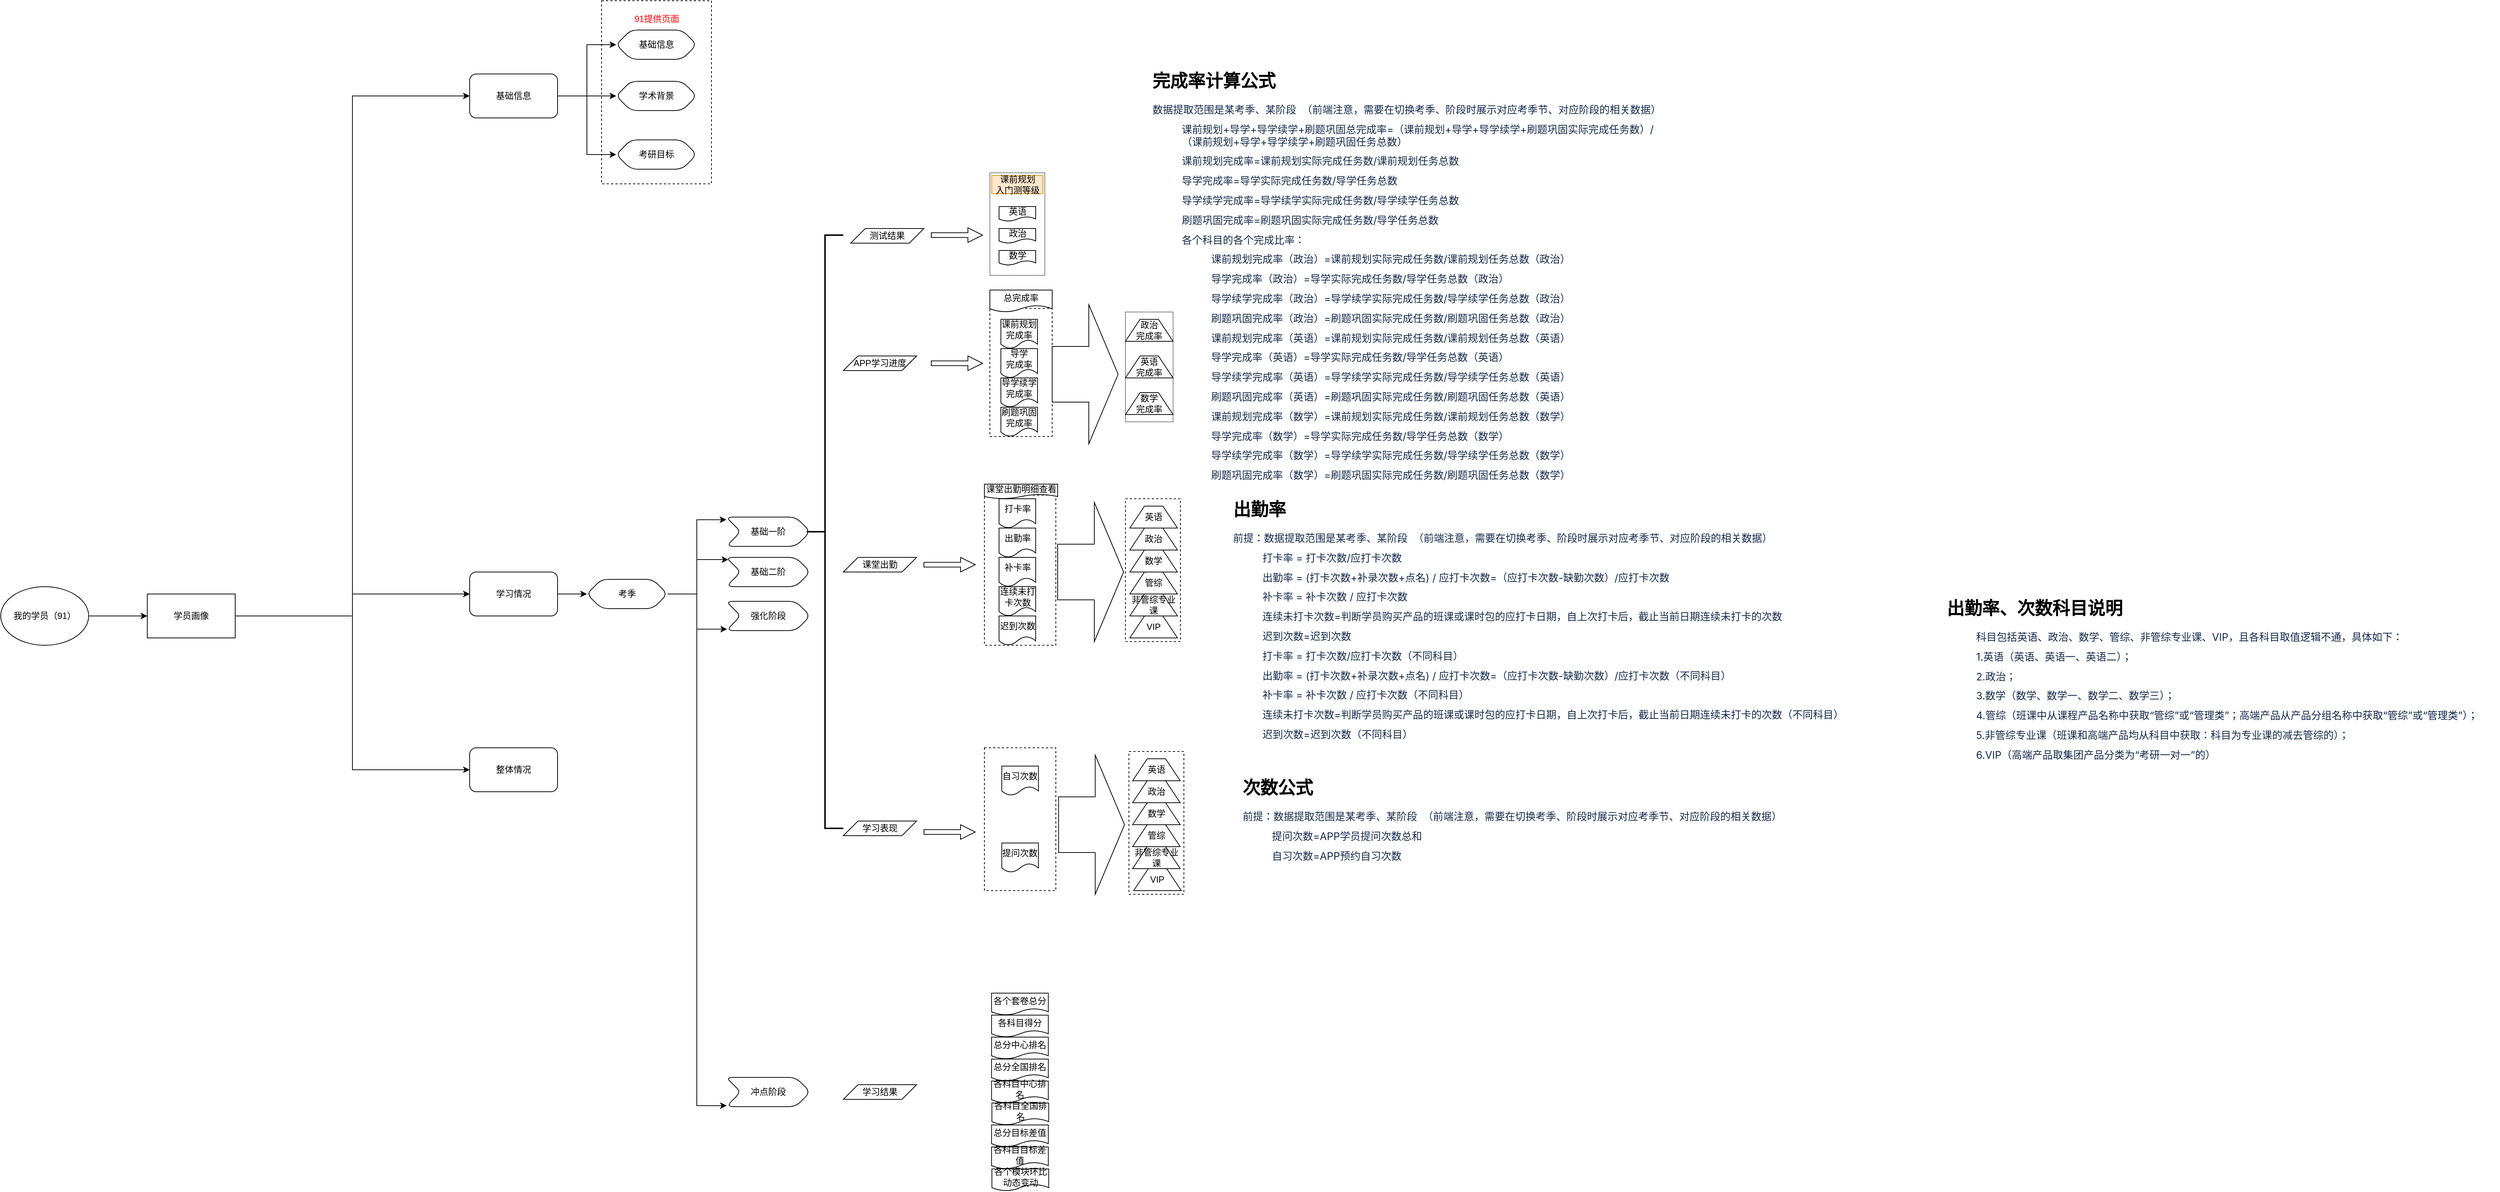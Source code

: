 <mxfile version="21.6.6" type="github">
  <diagram name="第 1 页" id="HjcUYGO30nJuk45t63Vl">
    <mxGraphModel dx="2089" dy="587" grid="1" gridSize="10" guides="1" tooltips="1" connect="1" arrows="1" fold="1" page="1" pageScale="1" pageWidth="827" pageHeight="1169" math="0" shadow="0">
      <root>
        <mxCell id="0" />
        <mxCell id="1" parent="0" />
        <mxCell id="xOnKtEDKV3KdFgjS1WJt-30" value="" style="rounded=0;whiteSpace=wrap;html=1;dashed=1;" vertex="1" parent="1">
          <mxGeometry x="1162.5" y="1060" width="97.5" height="195" as="geometry" />
        </mxCell>
        <mxCell id="xOnKtEDKV3KdFgjS1WJt-15" value="" style="rounded=0;whiteSpace=wrap;html=1;dashed=1;" vertex="1" parent="1">
          <mxGeometry x="1355" y="720" width="75" height="195" as="geometry" />
        </mxCell>
        <mxCell id="xOnKtEDKV3KdFgjS1WJt-13" value="" style="rounded=0;whiteSpace=wrap;html=1;dashed=1;" vertex="1" parent="1">
          <mxGeometry x="1162.5" y="715" width="97.5" height="205" as="geometry" />
        </mxCell>
        <mxCell id="hmlYSEphnml5yRxJCa9B-29" value="" style="rounded=0;whiteSpace=wrap;html=1;dashed=1;dashPattern=1 1;" parent="1" vertex="1">
          <mxGeometry x="1355" y="465" width="65" height="150" as="geometry" />
        </mxCell>
        <mxCell id="hmlYSEphnml5yRxJCa9B-22" value="" style="rounded=0;whiteSpace=wrap;html=1;dashed=1;" parent="1" vertex="1">
          <mxGeometry x="1170" y="460" width="85" height="175" as="geometry" />
        </mxCell>
        <mxCell id="hmlYSEphnml5yRxJCa9B-7" value="" style="rounded=0;whiteSpace=wrap;html=1;dashed=1;dashPattern=1 1;" parent="1" vertex="1">
          <mxGeometry x="1170" y="275" width="75" height="140" as="geometry" />
        </mxCell>
        <mxCell id="JorKWfMErrwngxVBuPZv-26" value="" style="rounded=0;whiteSpace=wrap;html=1;dashed=1;" parent="1" vertex="1">
          <mxGeometry x="640" y="40" width="150" height="250" as="geometry" />
        </mxCell>
        <mxCell id="JorKWfMErrwngxVBuPZv-3" value="" style="edgeStyle=orthogonalEdgeStyle;rounded=0;orthogonalLoop=1;jettySize=auto;html=1;" parent="1" source="JorKWfMErrwngxVBuPZv-1" target="JorKWfMErrwngxVBuPZv-2" edge="1">
          <mxGeometry relative="1" as="geometry" />
        </mxCell>
        <mxCell id="JorKWfMErrwngxVBuPZv-1" value="我的学员（91）" style="ellipse;whiteSpace=wrap;html=1;" parent="1" vertex="1">
          <mxGeometry x="-180" y="840" width="120" height="80" as="geometry" />
        </mxCell>
        <mxCell id="JorKWfMErrwngxVBuPZv-5" value="" style="edgeStyle=orthogonalEdgeStyle;rounded=0;orthogonalLoop=1;jettySize=auto;html=1;entryX=0;entryY=0.5;entryDx=0;entryDy=0;" parent="1" source="JorKWfMErrwngxVBuPZv-2" target="JorKWfMErrwngxVBuPZv-4" edge="1">
          <mxGeometry relative="1" as="geometry" />
        </mxCell>
        <mxCell id="JorKWfMErrwngxVBuPZv-11" style="edgeStyle=orthogonalEdgeStyle;rounded=0;orthogonalLoop=1;jettySize=auto;html=1;exitX=1;exitY=0.5;exitDx=0;exitDy=0;entryX=0;entryY=0.5;entryDx=0;entryDy=0;" parent="1" source="JorKWfMErrwngxVBuPZv-2" target="JorKWfMErrwngxVBuPZv-7" edge="1">
          <mxGeometry relative="1" as="geometry" />
        </mxCell>
        <mxCell id="JorKWfMErrwngxVBuPZv-13" style="edgeStyle=orthogonalEdgeStyle;rounded=0;orthogonalLoop=1;jettySize=auto;html=1;exitX=1;exitY=0.5;exitDx=0;exitDy=0;entryX=0;entryY=0.5;entryDx=0;entryDy=0;" parent="1" source="JorKWfMErrwngxVBuPZv-2" target="JorKWfMErrwngxVBuPZv-12" edge="1">
          <mxGeometry relative="1" as="geometry" />
        </mxCell>
        <mxCell id="JorKWfMErrwngxVBuPZv-2" value="学员画像" style="whiteSpace=wrap;html=1;" parent="1" vertex="1">
          <mxGeometry x="20" y="850" width="120" height="60" as="geometry" />
        </mxCell>
        <mxCell id="JorKWfMErrwngxVBuPZv-17" value="" style="edgeStyle=orthogonalEdgeStyle;rounded=0;orthogonalLoop=1;jettySize=auto;html=1;entryX=0;entryY=0.5;entryDx=0;entryDy=0;" parent="1" source="JorKWfMErrwngxVBuPZv-4" target="JorKWfMErrwngxVBuPZv-16" edge="1">
          <mxGeometry relative="1" as="geometry" />
        </mxCell>
        <mxCell id="JorKWfMErrwngxVBuPZv-22" style="edgeStyle=orthogonalEdgeStyle;rounded=0;orthogonalLoop=1;jettySize=auto;html=1;exitX=1;exitY=0.5;exitDx=0;exitDy=0;entryX=0;entryY=0.5;entryDx=0;entryDy=0;" parent="1" source="JorKWfMErrwngxVBuPZv-4" target="JorKWfMErrwngxVBuPZv-19" edge="1">
          <mxGeometry relative="1" as="geometry" />
        </mxCell>
        <mxCell id="JorKWfMErrwngxVBuPZv-23" style="edgeStyle=orthogonalEdgeStyle;rounded=0;orthogonalLoop=1;jettySize=auto;html=1;exitX=1;exitY=0.5;exitDx=0;exitDy=0;entryX=0;entryY=0.5;entryDx=0;entryDy=0;" parent="1" source="JorKWfMErrwngxVBuPZv-4" target="JorKWfMErrwngxVBuPZv-20" edge="1">
          <mxGeometry relative="1" as="geometry" />
        </mxCell>
        <mxCell id="JorKWfMErrwngxVBuPZv-4" value="基础信息" style="rounded=1;whiteSpace=wrap;html=1;" parent="1" vertex="1">
          <mxGeometry x="460" y="140" width="120" height="60" as="geometry" />
        </mxCell>
        <mxCell id="JorKWfMErrwngxVBuPZv-29" style="edgeStyle=orthogonalEdgeStyle;rounded=0;orthogonalLoop=1;jettySize=auto;html=1;exitX=1;exitY=0.5;exitDx=0;exitDy=0;" parent="1" source="JorKWfMErrwngxVBuPZv-7" target="JorKWfMErrwngxVBuPZv-28" edge="1">
          <mxGeometry relative="1" as="geometry" />
        </mxCell>
        <mxCell id="JorKWfMErrwngxVBuPZv-7" value="学习情况" style="rounded=1;whiteSpace=wrap;html=1;" parent="1" vertex="1">
          <mxGeometry x="460" y="820" width="120" height="60" as="geometry" />
        </mxCell>
        <mxCell id="JorKWfMErrwngxVBuPZv-12" value="整体情况" style="rounded=1;whiteSpace=wrap;html=1;" parent="1" vertex="1">
          <mxGeometry x="460" y="1060" width="120" height="60" as="geometry" />
        </mxCell>
        <mxCell id="JorKWfMErrwngxVBuPZv-16" value="基础信息" style="shape=hexagon;perimeter=hexagonPerimeter2;whiteSpace=wrap;html=1;fixedSize=1;rounded=1;" parent="1" vertex="1">
          <mxGeometry x="660" y="80" width="110" height="40" as="geometry" />
        </mxCell>
        <mxCell id="JorKWfMErrwngxVBuPZv-19" value="学术背景" style="shape=hexagon;perimeter=hexagonPerimeter2;whiteSpace=wrap;html=1;fixedSize=1;rounded=1;" parent="1" vertex="1">
          <mxGeometry x="660" y="150" width="110" height="40" as="geometry" />
        </mxCell>
        <mxCell id="JorKWfMErrwngxVBuPZv-20" value="考研目标" style="shape=hexagon;perimeter=hexagonPerimeter2;whiteSpace=wrap;html=1;fixedSize=1;rounded=1;" parent="1" vertex="1">
          <mxGeometry x="660" y="230" width="110" height="40" as="geometry" />
        </mxCell>
        <mxCell id="JorKWfMErrwngxVBuPZv-27" value="&lt;font color=&quot;#ff0000&quot;&gt;91提供页面&lt;/font&gt;" style="text;html=1;strokeColor=none;fillColor=none;align=center;verticalAlign=middle;whiteSpace=wrap;rounded=0;" parent="1" vertex="1">
          <mxGeometry x="652.5" y="50" width="125" height="30" as="geometry" />
        </mxCell>
        <mxCell id="xOnKtEDKV3KdFgjS1WJt-35" style="edgeStyle=orthogonalEdgeStyle;rounded=0;orthogonalLoop=1;jettySize=auto;html=1;exitX=1;exitY=0.5;exitDx=0;exitDy=0;entryX=0.002;entryY=0.089;entryDx=0;entryDy=0;entryPerimeter=0;" edge="1" parent="1" source="JorKWfMErrwngxVBuPZv-28" target="JorKWfMErrwngxVBuPZv-31">
          <mxGeometry relative="1" as="geometry" />
        </mxCell>
        <mxCell id="xOnKtEDKV3KdFgjS1WJt-36" style="edgeStyle=orthogonalEdgeStyle;rounded=0;orthogonalLoop=1;jettySize=auto;html=1;exitX=1;exitY=0.5;exitDx=0;exitDy=0;entryX=0.026;entryY=0.075;entryDx=0;entryDy=0;entryPerimeter=0;" edge="1" parent="1" source="JorKWfMErrwngxVBuPZv-28" target="JorKWfMErrwngxVBuPZv-33">
          <mxGeometry relative="1" as="geometry" />
        </mxCell>
        <mxCell id="xOnKtEDKV3KdFgjS1WJt-37" style="edgeStyle=orthogonalEdgeStyle;rounded=0;orthogonalLoop=1;jettySize=auto;html=1;exitX=1;exitY=0.5;exitDx=0;exitDy=0;entryX=0.011;entryY=0.95;entryDx=0;entryDy=0;entryPerimeter=0;" edge="1" parent="1" source="JorKWfMErrwngxVBuPZv-28" target="JorKWfMErrwngxVBuPZv-34">
          <mxGeometry relative="1" as="geometry" />
        </mxCell>
        <mxCell id="xOnKtEDKV3KdFgjS1WJt-38" style="edgeStyle=orthogonalEdgeStyle;rounded=0;orthogonalLoop=1;jettySize=auto;html=1;exitX=1;exitY=0.5;exitDx=0;exitDy=0;entryX=0.007;entryY=0.964;entryDx=0;entryDy=0;entryPerimeter=0;" edge="1" parent="1" source="JorKWfMErrwngxVBuPZv-28" target="JorKWfMErrwngxVBuPZv-35">
          <mxGeometry relative="1" as="geometry" />
        </mxCell>
        <mxCell id="JorKWfMErrwngxVBuPZv-28" value="考季" style="shape=hexagon;perimeter=hexagonPerimeter2;whiteSpace=wrap;html=1;fixedSize=1;rounded=1;" parent="1" vertex="1">
          <mxGeometry x="620" y="830" width="110" height="40" as="geometry" />
        </mxCell>
        <mxCell id="JorKWfMErrwngxVBuPZv-31" value="基础一阶" style="shape=step;perimeter=stepPerimeter;whiteSpace=wrap;html=1;fixedSize=1;rounded=1;" parent="1" vertex="1">
          <mxGeometry x="810" y="745" width="115" height="40" as="geometry" />
        </mxCell>
        <mxCell id="JorKWfMErrwngxVBuPZv-33" value="基础二阶" style="shape=step;perimeter=stepPerimeter;whiteSpace=wrap;html=1;fixedSize=1;rounded=1;" parent="1" vertex="1">
          <mxGeometry x="810" y="800" width="115" height="40" as="geometry" />
        </mxCell>
        <mxCell id="JorKWfMErrwngxVBuPZv-34" value="强化阶段" style="shape=step;perimeter=stepPerimeter;whiteSpace=wrap;html=1;fixedSize=1;rounded=1;" parent="1" vertex="1">
          <mxGeometry x="810" y="860" width="115" height="40" as="geometry" />
        </mxCell>
        <mxCell id="JorKWfMErrwngxVBuPZv-35" value="冲点阶段" style="shape=step;perimeter=stepPerimeter;whiteSpace=wrap;html=1;fixedSize=1;rounded=1;" parent="1" vertex="1">
          <mxGeometry x="810" y="1510" width="115" height="40" as="geometry" />
        </mxCell>
        <mxCell id="JorKWfMErrwngxVBuPZv-41" value="测试结果" style="shape=parallelogram;perimeter=parallelogramPerimeter;whiteSpace=wrap;html=1;fixedSize=1;" parent="1" vertex="1">
          <mxGeometry x="980" y="351" width="100" height="20" as="geometry" />
        </mxCell>
        <mxCell id="JorKWfMErrwngxVBuPZv-42" value="APP学习进度" style="shape=parallelogram;perimeter=parallelogramPerimeter;whiteSpace=wrap;html=1;fixedSize=1;" parent="1" vertex="1">
          <mxGeometry x="970" y="525" width="100" height="20" as="geometry" />
        </mxCell>
        <mxCell id="JorKWfMErrwngxVBuPZv-43" value="课堂出勤" style="shape=parallelogram;perimeter=parallelogramPerimeter;whiteSpace=wrap;html=1;fixedSize=1;" parent="1" vertex="1">
          <mxGeometry x="970" y="800" width="100" height="20" as="geometry" />
        </mxCell>
        <mxCell id="JorKWfMErrwngxVBuPZv-44" value="学习表现" style="shape=parallelogram;perimeter=parallelogramPerimeter;whiteSpace=wrap;html=1;fixedSize=1;" parent="1" vertex="1">
          <mxGeometry x="970" y="1160" width="100" height="20" as="geometry" />
        </mxCell>
        <mxCell id="JorKWfMErrwngxVBuPZv-45" value="课堂出勤明细查看" style="shape=document;whiteSpace=wrap;html=1;boundedLbl=1;" parent="1" vertex="1">
          <mxGeometry x="1162.5" y="700" width="100" height="20" as="geometry" />
        </mxCell>
        <mxCell id="hmlYSEphnml5yRxJCa9B-1" value="英语" style="shape=document;whiteSpace=wrap;html=1;boundedLbl=1;" parent="1" vertex="1">
          <mxGeometry x="1182.5" y="321" width="50" height="20" as="geometry" />
        </mxCell>
        <mxCell id="hmlYSEphnml5yRxJCa9B-3" value="政治" style="shape=document;whiteSpace=wrap;html=1;boundedLbl=1;" parent="1" vertex="1">
          <mxGeometry x="1182.5" y="351" width="50" height="20" as="geometry" />
        </mxCell>
        <mxCell id="hmlYSEphnml5yRxJCa9B-4" value="数学" style="shape=document;whiteSpace=wrap;html=1;boundedLbl=1;" parent="1" vertex="1">
          <mxGeometry x="1182.5" y="381" width="50" height="20" as="geometry" />
        </mxCell>
        <mxCell id="hmlYSEphnml5yRxJCa9B-8" value="课前规划&lt;br&gt;入门测等级" style="text;html=1;strokeColor=#d79b00;fillColor=#ffe6cc;align=center;verticalAlign=middle;whiteSpace=wrap;rounded=0;" parent="1" vertex="1">
          <mxGeometry x="1172.5" y="278.5" width="70" height="25" as="geometry" />
        </mxCell>
        <mxCell id="hmlYSEphnml5yRxJCa9B-9" value="总完成率" style="shape=document;whiteSpace=wrap;html=1;boundedLbl=1;" parent="1" vertex="1">
          <mxGeometry x="1170" y="435" width="85" height="30" as="geometry" />
        </mxCell>
        <mxCell id="hmlYSEphnml5yRxJCa9B-10" value="课前规划&lt;br&gt;完成率" style="shape=document;whiteSpace=wrap;html=1;boundedLbl=1;" parent="1" vertex="1">
          <mxGeometry x="1185" y="475" width="50" height="40" as="geometry" />
        </mxCell>
        <mxCell id="hmlYSEphnml5yRxJCa9B-11" value="导学&lt;br&gt;完成率" style="shape=document;whiteSpace=wrap;html=1;boundedLbl=1;" parent="1" vertex="1">
          <mxGeometry x="1185" y="515" width="50" height="40" as="geometry" />
        </mxCell>
        <mxCell id="hmlYSEphnml5yRxJCa9B-12" value="导学续学&lt;br&gt;完成率" style="shape=document;whiteSpace=wrap;html=1;boundedLbl=1;" parent="1" vertex="1">
          <mxGeometry x="1185" y="555" width="50" height="40" as="geometry" />
        </mxCell>
        <mxCell id="hmlYSEphnml5yRxJCa9B-13" value="刷题巩固&lt;br&gt;完成率" style="shape=document;whiteSpace=wrap;html=1;boundedLbl=1;" parent="1" vertex="1">
          <mxGeometry x="1185" y="595" width="50" height="40" as="geometry" />
        </mxCell>
        <mxCell id="hmlYSEphnml5yRxJCa9B-14" value="政治&lt;br&gt;完成率" style="shape=trapezoid;perimeter=trapezoidPerimeter;whiteSpace=wrap;html=1;fixedSize=1;" parent="1" vertex="1">
          <mxGeometry x="1355" y="475" width="65" height="30" as="geometry" />
        </mxCell>
        <mxCell id="hmlYSEphnml5yRxJCa9B-16" value="英语&lt;br&gt;完成率" style="shape=trapezoid;perimeter=trapezoidPerimeter;whiteSpace=wrap;html=1;fixedSize=1;" parent="1" vertex="1">
          <mxGeometry x="1355" y="525" width="65" height="30" as="geometry" />
        </mxCell>
        <mxCell id="hmlYSEphnml5yRxJCa9B-17" value="数学&lt;br&gt;完成率" style="shape=trapezoid;perimeter=trapezoidPerimeter;whiteSpace=wrap;html=1;fixedSize=1;" parent="1" vertex="1">
          <mxGeometry x="1355" y="575" width="65" height="30" as="geometry" />
        </mxCell>
        <mxCell id="hmlYSEphnml5yRxJCa9B-21" value="" style="html=1;shadow=0;dashed=0;align=center;verticalAlign=middle;shape=mxgraph.arrows2.arrow;dy=0.6;dx=40;notch=0;" parent="1" vertex="1">
          <mxGeometry x="1255" y="455" width="90" height="190" as="geometry" />
        </mxCell>
        <mxCell id="hmlYSEphnml5yRxJCa9B-25" value="" style="html=1;shadow=0;dashed=0;align=center;verticalAlign=middle;shape=mxgraph.arrows2.arrow;dy=0.67;dx=20;notch=0;" parent="1" vertex="1">
          <mxGeometry x="1090" y="350" width="70" height="20" as="geometry" />
        </mxCell>
        <mxCell id="hmlYSEphnml5yRxJCa9B-28" value="" style="html=1;shadow=0;dashed=0;align=center;verticalAlign=middle;shape=mxgraph.arrows2.arrow;dy=0.67;dx=20;notch=0;" parent="1" vertex="1">
          <mxGeometry x="1090" y="525" width="70" height="20" as="geometry" />
        </mxCell>
        <mxCell id="hmlYSEphnml5yRxJCa9B-30" value="&lt;h1&gt;完成率计算公式&lt;/h1&gt;&lt;p style=&quot;margin: 10px 0px 0px; padding: 0px; color: rgb(23, 43, 77); font-family: -apple-system, system-ui, &amp;quot;Segoe UI&amp;quot;, Roboto, Oxygen, Ubuntu, &amp;quot;Fira Sans&amp;quot;, &amp;quot;Droid Sans&amp;quot;, &amp;quot;Helvetica Neue&amp;quot;, sans-serif; font-size: 14px; background-color: rgb(255, 255, 255);&quot;&gt;数据提取范围是某考季、某阶段&amp;nbsp; （前端注意，需要在切换考季、阶段时展示对应考季节、对应阶段的相关数据）&lt;/p&gt;&lt;p style=&quot;margin: 10px 0px 0px 40px; padding: 0px; color: rgb(23, 43, 77); font-family: -apple-system, system-ui, &amp;quot;Segoe UI&amp;quot;, Roboto, Oxygen, Ubuntu, &amp;quot;Fira Sans&amp;quot;, &amp;quot;Droid Sans&amp;quot;, &amp;quot;Helvetica Neue&amp;quot;, sans-serif; font-size: 14px; background-color: rgb(255, 255, 255);&quot;&gt;课前规划+导学+导学续学+刷题巩固总完成率=（课前规划+导学+导学续学+刷题巩固实际完成任务数）/（课前规划+导学+导学续学+刷题巩固任务总数）&lt;/p&gt;&lt;p style=&quot;margin: 10px 0px 0px 40px; padding: 0px; color: rgb(23, 43, 77); font-family: -apple-system, system-ui, &amp;quot;Segoe UI&amp;quot;, Roboto, Oxygen, Ubuntu, &amp;quot;Fira Sans&amp;quot;, &amp;quot;Droid Sans&amp;quot;, &amp;quot;Helvetica Neue&amp;quot;, sans-serif; font-size: 14px; background-color: rgb(255, 255, 255);&quot;&gt;课前规划完成率=课前规划实际完成任务数/课前规划任务总数&lt;/p&gt;&lt;p style=&quot;margin: 10px 0px 0px 40px; padding: 0px; color: rgb(23, 43, 77); font-family: -apple-system, system-ui, &amp;quot;Segoe UI&amp;quot;, Roboto, Oxygen, Ubuntu, &amp;quot;Fira Sans&amp;quot;, &amp;quot;Droid Sans&amp;quot;, &amp;quot;Helvetica Neue&amp;quot;, sans-serif; font-size: 14px; background-color: rgb(255, 255, 255);&quot;&gt;导学完成率=导学实际完成任务数/导学任务总数&lt;/p&gt;&lt;p style=&quot;margin: 10px 0px 0px 40px; padding: 0px; color: rgb(23, 43, 77); font-family: -apple-system, system-ui, &amp;quot;Segoe UI&amp;quot;, Roboto, Oxygen, Ubuntu, &amp;quot;Fira Sans&amp;quot;, &amp;quot;Droid Sans&amp;quot;, &amp;quot;Helvetica Neue&amp;quot;, sans-serif; font-size: 14px; background-color: rgb(255, 255, 255);&quot;&gt;导学续学完成率=导学续学实际完成任务数/导学续学任务总数&lt;/p&gt;&lt;p style=&quot;margin: 10px 0px 0px 40px; padding: 0px; color: rgb(23, 43, 77); font-family: -apple-system, system-ui, &amp;quot;Segoe UI&amp;quot;, Roboto, Oxygen, Ubuntu, &amp;quot;Fira Sans&amp;quot;, &amp;quot;Droid Sans&amp;quot;, &amp;quot;Helvetica Neue&amp;quot;, sans-serif; font-size: 14px; background-color: rgb(255, 255, 255);&quot;&gt;刷题巩固完成率=刷题巩固实际完成任务数/导学任务总数&lt;/p&gt;&lt;p style=&quot;margin: 10px 0px 0px 40px; padding: 0px; color: rgb(23, 43, 77); font-family: -apple-system, system-ui, &amp;quot;Segoe UI&amp;quot;, Roboto, Oxygen, Ubuntu, &amp;quot;Fira Sans&amp;quot;, &amp;quot;Droid Sans&amp;quot;, &amp;quot;Helvetica Neue&amp;quot;, sans-serif; font-size: 14px; background-color: rgb(255, 255, 255);&quot;&gt;各个科目的各个完成比率：&lt;/p&gt;&lt;p style=&quot;margin: 10px 0px 0px 80px; padding: 0px; color: rgb(23, 43, 77); font-family: -apple-system, system-ui, &amp;quot;Segoe UI&amp;quot;, Roboto, Oxygen, Ubuntu, &amp;quot;Fira Sans&amp;quot;, &amp;quot;Droid Sans&amp;quot;, &amp;quot;Helvetica Neue&amp;quot;, sans-serif; font-size: 14px; background-color: rgb(255, 255, 255);&quot;&gt;课前规划完成率（政治）=课前规划实际完成任务数/课前规划任务总数（政治）&lt;/p&gt;&lt;p style=&quot;margin: 10px 0px 0px 80px; padding: 0px; color: rgb(23, 43, 77); font-family: -apple-system, system-ui, &amp;quot;Segoe UI&amp;quot;, Roboto, Oxygen, Ubuntu, &amp;quot;Fira Sans&amp;quot;, &amp;quot;Droid Sans&amp;quot;, &amp;quot;Helvetica Neue&amp;quot;, sans-serif; font-size: 14px; background-color: rgb(255, 255, 255);&quot;&gt;导学完成率（政治）=导学实际完成任务数/导学任务总数（政治）&lt;/p&gt;&lt;p style=&quot;margin: 10px 0px 0px 80px; padding: 0px; color: rgb(23, 43, 77); font-family: -apple-system, system-ui, &amp;quot;Segoe UI&amp;quot;, Roboto, Oxygen, Ubuntu, &amp;quot;Fira Sans&amp;quot;, &amp;quot;Droid Sans&amp;quot;, &amp;quot;Helvetica Neue&amp;quot;, sans-serif; font-size: 14px; background-color: rgb(255, 255, 255);&quot;&gt;导学续学完成率（政治）=导学续学实际完成任务数/导学续学任务总数（政治）&lt;/p&gt;&lt;p style=&quot;margin: 10px 0px 0px 80px; padding: 0px; color: rgb(23, 43, 77); font-family: -apple-system, system-ui, &amp;quot;Segoe UI&amp;quot;, Roboto, Oxygen, Ubuntu, &amp;quot;Fira Sans&amp;quot;, &amp;quot;Droid Sans&amp;quot;, &amp;quot;Helvetica Neue&amp;quot;, sans-serif; font-size: 14px; background-color: rgb(255, 255, 255);&quot;&gt;刷题巩固完成率（政治）=刷题巩固实际完成任务数/刷题巩固任务总数（政治）&lt;/p&gt;&lt;p style=&quot;margin: 10px 0px 0px 80px; padding: 0px; color: rgb(23, 43, 77); font-family: -apple-system, system-ui, &amp;quot;Segoe UI&amp;quot;, Roboto, Oxygen, Ubuntu, &amp;quot;Fira Sans&amp;quot;, &amp;quot;Droid Sans&amp;quot;, &amp;quot;Helvetica Neue&amp;quot;, sans-serif; font-size: 14px; background-color: rgb(255, 255, 255);&quot;&gt;课前规划完成率（英语）=课前规划实际完成任务数/课前规划任务总数（英语）&lt;/p&gt;&lt;p style=&quot;margin: 10px 0px 0px 80px; padding: 0px; color: rgb(23, 43, 77); font-family: -apple-system, system-ui, &amp;quot;Segoe UI&amp;quot;, Roboto, Oxygen, Ubuntu, &amp;quot;Fira Sans&amp;quot;, &amp;quot;Droid Sans&amp;quot;, &amp;quot;Helvetica Neue&amp;quot;, sans-serif; font-size: 14px; background-color: rgb(255, 255, 255);&quot;&gt;导学完成率（英语）=导学实际完成任务数/导学任务总数（英语）&lt;/p&gt;&lt;p style=&quot;margin: 10px 0px 0px 80px; padding: 0px; color: rgb(23, 43, 77); font-family: -apple-system, system-ui, &amp;quot;Segoe UI&amp;quot;, Roboto, Oxygen, Ubuntu, &amp;quot;Fira Sans&amp;quot;, &amp;quot;Droid Sans&amp;quot;, &amp;quot;Helvetica Neue&amp;quot;, sans-serif; font-size: 14px; background-color: rgb(255, 255, 255);&quot;&gt;导学续学完成率（英语）=导学续学实际完成任务数/导学续学任务总数（英语）&lt;/p&gt;&lt;p style=&quot;margin: 10px 0px 0px 80px; padding: 0px; color: rgb(23, 43, 77); font-family: -apple-system, system-ui, &amp;quot;Segoe UI&amp;quot;, Roboto, Oxygen, Ubuntu, &amp;quot;Fira Sans&amp;quot;, &amp;quot;Droid Sans&amp;quot;, &amp;quot;Helvetica Neue&amp;quot;, sans-serif; font-size: 14px; background-color: rgb(255, 255, 255);&quot;&gt;刷题巩固完成率（英语）=刷题巩固实际完成任务数/刷题巩固任务总数（英语）&lt;/p&gt;&lt;p style=&quot;margin: 10px 0px 0px 80px; padding: 0px; color: rgb(23, 43, 77); font-family: -apple-system, system-ui, &amp;quot;Segoe UI&amp;quot;, Roboto, Oxygen, Ubuntu, &amp;quot;Fira Sans&amp;quot;, &amp;quot;Droid Sans&amp;quot;, &amp;quot;Helvetica Neue&amp;quot;, sans-serif; font-size: 14px; background-color: rgb(255, 255, 255);&quot;&gt;课前规划完成率（数学）=课前规划实际完成任务数/课前规划任务总数（数学）&lt;/p&gt;&lt;p style=&quot;margin: 10px 0px 0px 80px; padding: 0px; color: rgb(23, 43, 77); font-family: -apple-system, system-ui, &amp;quot;Segoe UI&amp;quot;, Roboto, Oxygen, Ubuntu, &amp;quot;Fira Sans&amp;quot;, &amp;quot;Droid Sans&amp;quot;, &amp;quot;Helvetica Neue&amp;quot;, sans-serif; font-size: 14px; background-color: rgb(255, 255, 255);&quot;&gt;导学完成率（数学）=导学实际完成任务数/导学任务总数（数学）&lt;/p&gt;&lt;p style=&quot;margin: 10px 0px 0px 80px; padding: 0px; color: rgb(23, 43, 77); font-family: -apple-system, system-ui, &amp;quot;Segoe UI&amp;quot;, Roboto, Oxygen, Ubuntu, &amp;quot;Fira Sans&amp;quot;, &amp;quot;Droid Sans&amp;quot;, &amp;quot;Helvetica Neue&amp;quot;, sans-serif; font-size: 14px; background-color: rgb(255, 255, 255);&quot;&gt;导学续学完成率（数学）=导学续学实际完成任务数/导学续学任务总数（数学）&lt;/p&gt;&lt;p style=&quot;margin: 10px 0px 0px 80px; padding: 0px; color: rgb(23, 43, 77); font-family: -apple-system, system-ui, &amp;quot;Segoe UI&amp;quot;, Roboto, Oxygen, Ubuntu, &amp;quot;Fira Sans&amp;quot;, &amp;quot;Droid Sans&amp;quot;, &amp;quot;Helvetica Neue&amp;quot;, sans-serif; font-size: 14px; background-color: rgb(255, 255, 255);&quot;&gt;刷题巩固完成率（数学）=刷题巩固实际完成任务数/刷题巩固任务总数（数学）&lt;/p&gt;" style="text;html=1;strokeColor=none;fillColor=none;spacing=5;spacingTop=-20;whiteSpace=wrap;overflow=hidden;rounded=0;" parent="1" vertex="1">
          <mxGeometry x="1387" y="130" width="710" height="570" as="geometry" />
        </mxCell>
        <mxCell id="xOnKtEDKV3KdFgjS1WJt-1" value="打卡率" style="shape=document;whiteSpace=wrap;html=1;boundedLbl=1;" vertex="1" parent="1">
          <mxGeometry x="1182.5" y="720" width="50" height="40" as="geometry" />
        </mxCell>
        <mxCell id="xOnKtEDKV3KdFgjS1WJt-2" value="出勤率" style="shape=document;whiteSpace=wrap;html=1;boundedLbl=1;" vertex="1" parent="1">
          <mxGeometry x="1182.5" y="760" width="50" height="40" as="geometry" />
        </mxCell>
        <mxCell id="xOnKtEDKV3KdFgjS1WJt-3" value="补卡率" style="shape=document;whiteSpace=wrap;html=1;boundedLbl=1;" vertex="1" parent="1">
          <mxGeometry x="1182.5" y="800" width="50" height="40" as="geometry" />
        </mxCell>
        <mxCell id="xOnKtEDKV3KdFgjS1WJt-4" value="连续未打卡次数" style="shape=document;whiteSpace=wrap;html=1;boundedLbl=1;" vertex="1" parent="1">
          <mxGeometry x="1182.5" y="840" width="50" height="40" as="geometry" />
        </mxCell>
        <mxCell id="xOnKtEDKV3KdFgjS1WJt-5" value="迟到次数" style="shape=document;whiteSpace=wrap;html=1;boundedLbl=1;" vertex="1" parent="1">
          <mxGeometry x="1182.5" y="880" width="50" height="40" as="geometry" />
        </mxCell>
        <mxCell id="xOnKtEDKV3KdFgjS1WJt-7" value="英语" style="shape=trapezoid;perimeter=trapezoidPerimeter;whiteSpace=wrap;html=1;fixedSize=1;" vertex="1" parent="1">
          <mxGeometry x="1361" y="730" width="65" height="30" as="geometry" />
        </mxCell>
        <mxCell id="xOnKtEDKV3KdFgjS1WJt-8" value="政治" style="shape=trapezoid;perimeter=trapezoidPerimeter;whiteSpace=wrap;html=1;fixedSize=1;" vertex="1" parent="1">
          <mxGeometry x="1361" y="760" width="65" height="30" as="geometry" />
        </mxCell>
        <mxCell id="xOnKtEDKV3KdFgjS1WJt-9" value="数学" style="shape=trapezoid;perimeter=trapezoidPerimeter;whiteSpace=wrap;html=1;fixedSize=1;" vertex="1" parent="1">
          <mxGeometry x="1361" y="790" width="65" height="30" as="geometry" />
        </mxCell>
        <mxCell id="xOnKtEDKV3KdFgjS1WJt-10" value="管综" style="shape=trapezoid;perimeter=trapezoidPerimeter;whiteSpace=wrap;html=1;fixedSize=1;" vertex="1" parent="1">
          <mxGeometry x="1361" y="820" width="65" height="30" as="geometry" />
        </mxCell>
        <mxCell id="xOnKtEDKV3KdFgjS1WJt-11" value="非管综专业课" style="shape=trapezoid;perimeter=trapezoidPerimeter;whiteSpace=wrap;html=1;fixedSize=1;" vertex="1" parent="1">
          <mxGeometry x="1361" y="850" width="65" height="30" as="geometry" />
        </mxCell>
        <mxCell id="xOnKtEDKV3KdFgjS1WJt-12" value="VIP" style="shape=trapezoid;perimeter=trapezoidPerimeter;whiteSpace=wrap;html=1;fixedSize=1;" vertex="1" parent="1">
          <mxGeometry x="1361" y="880" width="65" height="30" as="geometry" />
        </mxCell>
        <mxCell id="xOnKtEDKV3KdFgjS1WJt-14" value="" style="html=1;shadow=0;dashed=0;align=center;verticalAlign=middle;shape=mxgraph.arrows2.arrow;dy=0.6;dx=40;notch=0;" vertex="1" parent="1">
          <mxGeometry x="1262.5" y="725" width="90" height="190" as="geometry" />
        </mxCell>
        <mxCell id="xOnKtEDKV3KdFgjS1WJt-16" value="&lt;h1&gt;出勤率&lt;/h1&gt;&lt;p style=&quot;margin: 10px 0px 0px; padding: 0px; color: rgb(23, 43, 77); font-family: -apple-system, system-ui, &amp;quot;Segoe UI&amp;quot;, Roboto, Oxygen, Ubuntu, &amp;quot;Fira Sans&amp;quot;, &amp;quot;Droid Sans&amp;quot;, &amp;quot;Helvetica Neue&amp;quot;, sans-serif; font-size: 14px; background-color: rgb(255, 255, 255);&quot;&gt;前提：数据提取范围是某考季、某阶段&amp;nbsp; （前端注意，需要在切换考季、阶段时展示对应考季节、对应阶段的相关数据）&lt;/p&gt;&lt;p style=&quot;margin: 10px 0px 0px 40px; padding: 0px; color: rgb(23, 43, 77); font-family: -apple-system, system-ui, &amp;quot;Segoe UI&amp;quot;, Roboto, Oxygen, Ubuntu, &amp;quot;Fira Sans&amp;quot;, &amp;quot;Droid Sans&amp;quot;, &amp;quot;Helvetica Neue&amp;quot;, sans-serif; font-size: 14px; background-color: rgb(255, 255, 255);&quot;&gt;打卡率 = 打卡次数/应打卡次数&lt;/p&gt;&lt;p style=&quot;margin: 10px 0px 0px 40px; padding: 0px; color: rgb(23, 43, 77); font-family: -apple-system, system-ui, &amp;quot;Segoe UI&amp;quot;, Roboto, Oxygen, Ubuntu, &amp;quot;Fira Sans&amp;quot;, &amp;quot;Droid Sans&amp;quot;, &amp;quot;Helvetica Neue&amp;quot;, sans-serif; font-size: 14px; background-color: rgb(255, 255, 255);&quot;&gt;出勤率 = (打卡次数+补录次数+点名) / 应打卡次数=（应打卡次数-缺勤次数）/应打卡次数&lt;/p&gt;&lt;p style=&quot;margin: 10px 0px 0px 40px; padding: 0px; color: rgb(23, 43, 77); font-family: -apple-system, system-ui, &amp;quot;Segoe UI&amp;quot;, Roboto, Oxygen, Ubuntu, &amp;quot;Fira Sans&amp;quot;, &amp;quot;Droid Sans&amp;quot;, &amp;quot;Helvetica Neue&amp;quot;, sans-serif; font-size: 14px; background-color: rgb(255, 255, 255);&quot;&gt;补卡率 = 补卡次数 / 应打卡次数&lt;/p&gt;&lt;p style=&quot;margin: 10px 0px 0px 40px; padding: 0px; color: rgb(23, 43, 77); font-family: -apple-system, system-ui, &amp;quot;Segoe UI&amp;quot;, Roboto, Oxygen, Ubuntu, &amp;quot;Fira Sans&amp;quot;, &amp;quot;Droid Sans&amp;quot;, &amp;quot;Helvetica Neue&amp;quot;, sans-serif; font-size: 14px; background-color: rgb(255, 255, 255);&quot;&gt;连续未打卡次数=判断学员购买产品的班课或课时包的应打卡日期，自上次打卡后，截止当前日期连续未打卡的次数&lt;/p&gt;&lt;p style=&quot;margin: 10px 0px 0px 40px; padding: 0px; color: rgb(23, 43, 77); font-family: -apple-system, system-ui, &amp;quot;Segoe UI&amp;quot;, Roboto, Oxygen, Ubuntu, &amp;quot;Fira Sans&amp;quot;, &amp;quot;Droid Sans&amp;quot;, &amp;quot;Helvetica Neue&amp;quot;, sans-serif; font-size: 14px; background-color: rgb(255, 255, 255);&quot;&gt;迟到次数=迟到次数&lt;/p&gt;&lt;p style=&quot;margin: 10px 0px 0px 40px; padding: 0px; color: rgb(23, 43, 77); font-family: -apple-system, system-ui, &amp;quot;Segoe UI&amp;quot;, Roboto, Oxygen, Ubuntu, &amp;quot;Fira Sans&amp;quot;, &amp;quot;Droid Sans&amp;quot;, &amp;quot;Helvetica Neue&amp;quot;, sans-serif; font-size: 14px; background-color: rgb(255, 255, 255);&quot;&gt;打卡率 = 打卡次数/应打卡次数（不同科目）&lt;/p&gt;&lt;p style=&quot;margin: 10px 0px 0px 40px; padding: 0px; color: rgb(23, 43, 77); font-family: -apple-system, system-ui, &amp;quot;Segoe UI&amp;quot;, Roboto, Oxygen, Ubuntu, &amp;quot;Fira Sans&amp;quot;, &amp;quot;Droid Sans&amp;quot;, &amp;quot;Helvetica Neue&amp;quot;, sans-serif; font-size: 14px; background-color: rgb(255, 255, 255);&quot;&gt;出勤率 = (打卡次数+补录次数+点名) / 应打卡次数=（应打卡次数-缺勤次数）/应打卡次数（不同科目）&lt;/p&gt;&lt;p style=&quot;margin: 10px 0px 0px 40px; padding: 0px; color: rgb(23, 43, 77); font-family: -apple-system, system-ui, &amp;quot;Segoe UI&amp;quot;, Roboto, Oxygen, Ubuntu, &amp;quot;Fira Sans&amp;quot;, &amp;quot;Droid Sans&amp;quot;, &amp;quot;Helvetica Neue&amp;quot;, sans-serif; font-size: 14px; background-color: rgb(255, 255, 255);&quot;&gt;补卡率 = 补卡次数 / 应打卡次数（不同科目）&lt;/p&gt;&lt;p style=&quot;margin: 10px 0px 0px 40px; padding: 0px; color: rgb(23, 43, 77); font-family: -apple-system, system-ui, &amp;quot;Segoe UI&amp;quot;, Roboto, Oxygen, Ubuntu, &amp;quot;Fira Sans&amp;quot;, &amp;quot;Droid Sans&amp;quot;, &amp;quot;Helvetica Neue&amp;quot;, sans-serif; font-size: 14px; background-color: rgb(255, 255, 255);&quot;&gt;连续未打卡次数=判断学员购买产品的班课或课时包的应打卡日期，自上次打卡后，截止当前日期连续未打卡的次数（不同科目）&lt;/p&gt;&lt;p style=&quot;margin: 10px 0px 0px 40px; padding: 0px; color: rgb(23, 43, 77); font-family: -apple-system, system-ui, &amp;quot;Segoe UI&amp;quot;, Roboto, Oxygen, Ubuntu, &amp;quot;Fira Sans&amp;quot;, &amp;quot;Droid Sans&amp;quot;, &amp;quot;Helvetica Neue&amp;quot;, sans-serif; font-size: 14px; background-color: rgb(255, 255, 255);&quot;&gt;迟到次数=迟到次数（不同科目）&lt;/p&gt;" style="text;html=1;strokeColor=none;fillColor=none;spacing=5;spacingTop=-20;whiteSpace=wrap;overflow=hidden;rounded=0;" vertex="1" parent="1">
          <mxGeometry x="1497" y="715" width="900" height="340" as="geometry" />
        </mxCell>
        <mxCell id="xOnKtEDKV3KdFgjS1WJt-18" value="&lt;h1&gt;出勤率、次数科目说明&lt;/h1&gt;&lt;p style=&quot;margin: 10px 0px 0px 40px; padding: 0px; color: rgb(23, 43, 77); font-family: -apple-system, system-ui, &amp;quot;Segoe UI&amp;quot;, Roboto, Oxygen, Ubuntu, &amp;quot;Fira Sans&amp;quot;, &amp;quot;Droid Sans&amp;quot;, &amp;quot;Helvetica Neue&amp;quot;, sans-serif; font-size: 14px; background-color: rgb(255, 255, 255);&quot;&gt;科目包括英语、政治、数学、管综、非管综专业课、VIP，且各科目取值逻辑不通，具体如下：&lt;/p&gt;&lt;p style=&quot;margin: 10px 0px 0px 40px; padding: 0px; color: rgb(23, 43, 77); font-family: -apple-system, system-ui, &amp;quot;Segoe UI&amp;quot;, Roboto, Oxygen, Ubuntu, &amp;quot;Fira Sans&amp;quot;, &amp;quot;Droid Sans&amp;quot;, &amp;quot;Helvetica Neue&amp;quot;, sans-serif; font-size: 14px; background-color: rgb(255, 255, 255);&quot;&gt;1.英语（英语、英语一、英语二）；&lt;/p&gt;&lt;p style=&quot;margin: 10px 0px 0px 40px; padding: 0px; color: rgb(23, 43, 77); font-family: -apple-system, system-ui, &amp;quot;Segoe UI&amp;quot;, Roboto, Oxygen, Ubuntu, &amp;quot;Fira Sans&amp;quot;, &amp;quot;Droid Sans&amp;quot;, &amp;quot;Helvetica Neue&amp;quot;, sans-serif; font-size: 14px; background-color: rgb(255, 255, 255);&quot;&gt;2.政治；&lt;/p&gt;&lt;p style=&quot;margin: 10px 0px 0px 40px; padding: 0px; color: rgb(23, 43, 77); font-family: -apple-system, system-ui, &amp;quot;Segoe UI&amp;quot;, Roboto, Oxygen, Ubuntu, &amp;quot;Fira Sans&amp;quot;, &amp;quot;Droid Sans&amp;quot;, &amp;quot;Helvetica Neue&amp;quot;, sans-serif; font-size: 14px; background-color: rgb(255, 255, 255);&quot;&gt;3.数学（数学、数学一、数学二、数学三）；&lt;/p&gt;&lt;p style=&quot;margin: 10px 0px 0px 40px; padding: 0px; color: rgb(23, 43, 77); font-family: -apple-system, system-ui, &amp;quot;Segoe UI&amp;quot;, Roboto, Oxygen, Ubuntu, &amp;quot;Fira Sans&amp;quot;, &amp;quot;Droid Sans&amp;quot;, &amp;quot;Helvetica Neue&amp;quot;, sans-serif; font-size: 14px; background-color: rgb(255, 255, 255);&quot;&gt;4.管综（班课中从课程产品名称中获取“管综”或“管理类”；高端产品从产品分组名称中获取“管综”或“管理类”）；&lt;/p&gt;&lt;p style=&quot;margin: 10px 0px 0px 40px; padding: 0px; color: rgb(23, 43, 77); font-family: -apple-system, system-ui, &amp;quot;Segoe UI&amp;quot;, Roboto, Oxygen, Ubuntu, &amp;quot;Fira Sans&amp;quot;, &amp;quot;Droid Sans&amp;quot;, &amp;quot;Helvetica Neue&amp;quot;, sans-serif; font-size: 14px; background-color: rgb(255, 255, 255);&quot;&gt;5.非管综专业课（班课和高端产品均从科目中获取：科目为专业课的减去管综的）；&lt;/p&gt;&lt;p style=&quot;margin: 10px 0px 0px 40px; padding: 0px; color: rgb(23, 43, 77); font-family: -apple-system, system-ui, &amp;quot;Segoe UI&amp;quot;, Roboto, Oxygen, Ubuntu, &amp;quot;Fira Sans&amp;quot;, &amp;quot;Droid Sans&amp;quot;, &amp;quot;Helvetica Neue&amp;quot;, sans-serif; font-size: 14px; background-color: rgb(255, 255, 255);&quot;&gt;6.VIP（高端产品取集团产品分类为“考研一对一”的）&lt;/p&gt;" style="text;html=1;strokeColor=none;fillColor=none;spacing=5;spacingTop=-20;whiteSpace=wrap;overflow=hidden;rounded=0;" vertex="1" parent="1">
          <mxGeometry x="2471" y="850" width="759" height="250" as="geometry" />
        </mxCell>
        <mxCell id="xOnKtEDKV3KdFgjS1WJt-19" value="提问次数" style="shape=document;whiteSpace=wrap;html=1;boundedLbl=1;" vertex="1" parent="1">
          <mxGeometry x="1186.25" y="1190" width="50" height="40" as="geometry" />
        </mxCell>
        <mxCell id="xOnKtEDKV3KdFgjS1WJt-20" value="自习次数" style="shape=document;whiteSpace=wrap;html=1;boundedLbl=1;" vertex="1" parent="1">
          <mxGeometry x="1186.25" y="1085" width="50" height="40" as="geometry" />
        </mxCell>
        <mxCell id="xOnKtEDKV3KdFgjS1WJt-21" value="&lt;h1&gt;次数公式&lt;/h1&gt;&lt;div&gt;&lt;p style=&quot;margin: 10px 0px 0px; padding: 0px; color: rgb(23, 43, 77); font-family: -apple-system, system-ui, &amp;quot;Segoe UI&amp;quot;, Roboto, Oxygen, Ubuntu, &amp;quot;Fira Sans&amp;quot;, &amp;quot;Droid Sans&amp;quot;, &amp;quot;Helvetica Neue&amp;quot;, sans-serif; font-size: 14px; background-color: rgb(255, 255, 255);&quot;&gt;前提：数据提取范围是某考季、某阶段&amp;nbsp; （前端注意，需要在切换考季、阶段时展示对应考季节、对应阶段的相关数据）&lt;/p&gt;&lt;p style=&quot;margin: 10px 0px 0px 40px; padding: 0px; color: rgb(23, 43, 77); font-family: -apple-system, system-ui, &amp;quot;Segoe UI&amp;quot;, Roboto, Oxygen, Ubuntu, &amp;quot;Fira Sans&amp;quot;, &amp;quot;Droid Sans&amp;quot;, &amp;quot;Helvetica Neue&amp;quot;, sans-serif; font-size: 14px; background-color: rgb(255, 255, 255);&quot;&gt;提问次数=APP学员提问次数总和&lt;/p&gt;&lt;p style=&quot;margin: 10px 0px 0px 40px; padding: 0px; color: rgb(23, 43, 77); font-family: -apple-system, system-ui, &amp;quot;Segoe UI&amp;quot;, Roboto, Oxygen, Ubuntu, &amp;quot;Fira Sans&amp;quot;, &amp;quot;Droid Sans&amp;quot;, &amp;quot;Helvetica Neue&amp;quot;, sans-serif; font-size: 14px; background-color: rgb(255, 255, 255);&quot;&gt;自习次数=APP预约自习次数&lt;/p&gt;&lt;/div&gt;" style="text;html=1;strokeColor=none;fillColor=none;spacing=5;spacingTop=-20;whiteSpace=wrap;overflow=hidden;rounded=0;" vertex="1" parent="1">
          <mxGeometry x="1510" y="1095" width="780" height="150" as="geometry" />
        </mxCell>
        <mxCell id="xOnKtEDKV3KdFgjS1WJt-22" value="" style="rounded=0;whiteSpace=wrap;html=1;dashed=1;" vertex="1" parent="1">
          <mxGeometry x="1359.75" y="1065" width="75" height="195" as="geometry" />
        </mxCell>
        <mxCell id="xOnKtEDKV3KdFgjS1WJt-23" value="英语" style="shape=trapezoid;perimeter=trapezoidPerimeter;whiteSpace=wrap;html=1;fixedSize=1;" vertex="1" parent="1">
          <mxGeometry x="1364.75" y="1075" width="65" height="30" as="geometry" />
        </mxCell>
        <mxCell id="xOnKtEDKV3KdFgjS1WJt-24" value="政治" style="shape=trapezoid;perimeter=trapezoidPerimeter;whiteSpace=wrap;html=1;fixedSize=1;" vertex="1" parent="1">
          <mxGeometry x="1364.75" y="1105" width="65" height="30" as="geometry" />
        </mxCell>
        <mxCell id="xOnKtEDKV3KdFgjS1WJt-25" value="数学" style="shape=trapezoid;perimeter=trapezoidPerimeter;whiteSpace=wrap;html=1;fixedSize=1;" vertex="1" parent="1">
          <mxGeometry x="1364.75" y="1135" width="65" height="30" as="geometry" />
        </mxCell>
        <mxCell id="xOnKtEDKV3KdFgjS1WJt-26" value="管综" style="shape=trapezoid;perimeter=trapezoidPerimeter;whiteSpace=wrap;html=1;fixedSize=1;" vertex="1" parent="1">
          <mxGeometry x="1364.75" y="1165" width="65" height="30" as="geometry" />
        </mxCell>
        <mxCell id="xOnKtEDKV3KdFgjS1WJt-27" value="非管综专业课" style="shape=trapezoid;perimeter=trapezoidPerimeter;whiteSpace=wrap;html=1;fixedSize=1;" vertex="1" parent="1">
          <mxGeometry x="1364.75" y="1195" width="65" height="30" as="geometry" />
        </mxCell>
        <mxCell id="xOnKtEDKV3KdFgjS1WJt-28" value="VIP" style="shape=trapezoid;perimeter=trapezoidPerimeter;whiteSpace=wrap;html=1;fixedSize=1;" vertex="1" parent="1">
          <mxGeometry x="1366.25" y="1225" width="65" height="30" as="geometry" />
        </mxCell>
        <mxCell id="xOnKtEDKV3KdFgjS1WJt-29" value="" style="html=1;shadow=0;dashed=0;align=center;verticalAlign=middle;shape=mxgraph.arrows2.arrow;dy=0.6;dx=40;notch=0;" vertex="1" parent="1">
          <mxGeometry x="1263.75" y="1070" width="90" height="190" as="geometry" />
        </mxCell>
        <mxCell id="xOnKtEDKV3KdFgjS1WJt-31" value="" style="html=1;shadow=0;dashed=0;align=center;verticalAlign=middle;shape=mxgraph.arrows2.arrow;dy=0.67;dx=20;notch=0;" vertex="1" parent="1">
          <mxGeometry x="1080" y="800" width="70" height="20" as="geometry" />
        </mxCell>
        <mxCell id="xOnKtEDKV3KdFgjS1WJt-32" value="" style="html=1;shadow=0;dashed=0;align=center;verticalAlign=middle;shape=mxgraph.arrows2.arrow;dy=0.67;dx=20;notch=0;" vertex="1" parent="1">
          <mxGeometry x="1080" y="1165" width="70" height="20" as="geometry" />
        </mxCell>
        <mxCell id="xOnKtEDKV3KdFgjS1WJt-34" value="" style="strokeWidth=2;html=1;shape=mxgraph.flowchart.annotation_2;align=left;labelPosition=right;pointerEvents=1;" vertex="1" parent="1">
          <mxGeometry x="920" y="360" width="50" height="810" as="geometry" />
        </mxCell>
        <mxCell id="xOnKtEDKV3KdFgjS1WJt-39" value="学习结果" style="shape=parallelogram;perimeter=parallelogramPerimeter;whiteSpace=wrap;html=1;fixedSize=1;" vertex="1" parent="1">
          <mxGeometry x="970" y="1520" width="100" height="20" as="geometry" />
        </mxCell>
        <mxCell id="xOnKtEDKV3KdFgjS1WJt-40" value="各个套卷总分" style="shape=document;whiteSpace=wrap;html=1;boundedLbl=1;" vertex="1" parent="1">
          <mxGeometry x="1172.25" y="1395" width="77.5" height="30" as="geometry" />
        </mxCell>
        <mxCell id="xOnKtEDKV3KdFgjS1WJt-41" value="各科目得分" style="shape=document;whiteSpace=wrap;html=1;boundedLbl=1;" vertex="1" parent="1">
          <mxGeometry x="1172.25" y="1425" width="77.5" height="30" as="geometry" />
        </mxCell>
        <mxCell id="xOnKtEDKV3KdFgjS1WJt-42" value="总分中心排名" style="shape=document;whiteSpace=wrap;html=1;boundedLbl=1;" vertex="1" parent="1">
          <mxGeometry x="1172.25" y="1455" width="77.5" height="30" as="geometry" />
        </mxCell>
        <mxCell id="xOnKtEDKV3KdFgjS1WJt-43" value="总分全国排名" style="shape=document;whiteSpace=wrap;html=1;boundedLbl=1;" vertex="1" parent="1">
          <mxGeometry x="1172.25" y="1485" width="77.5" height="30" as="geometry" />
        </mxCell>
        <mxCell id="xOnKtEDKV3KdFgjS1WJt-44" value="各科目中心排名" style="shape=document;whiteSpace=wrap;html=1;boundedLbl=1;" vertex="1" parent="1">
          <mxGeometry x="1172.25" y="1515" width="77.5" height="30" as="geometry" />
        </mxCell>
        <mxCell id="xOnKtEDKV3KdFgjS1WJt-45" value="各科目全国排名" style="shape=document;whiteSpace=wrap;html=1;boundedLbl=1;" vertex="1" parent="1">
          <mxGeometry x="1172.75" y="1545" width="77.5" height="30" as="geometry" />
        </mxCell>
        <mxCell id="xOnKtEDKV3KdFgjS1WJt-46" value="总分目标差值" style="shape=document;whiteSpace=wrap;html=1;boundedLbl=1;" vertex="1" parent="1">
          <mxGeometry x="1172.25" y="1575" width="77.5" height="30" as="geometry" />
        </mxCell>
        <mxCell id="xOnKtEDKV3KdFgjS1WJt-47" value="各科目目标差值" style="shape=document;whiteSpace=wrap;html=1;boundedLbl=1;" vertex="1" parent="1">
          <mxGeometry x="1172.25" y="1605" width="77.5" height="30" as="geometry" />
        </mxCell>
        <mxCell id="xOnKtEDKV3KdFgjS1WJt-48" value="各个模块环比动态变动" style="shape=document;whiteSpace=wrap;html=1;boundedLbl=1;" vertex="1" parent="1">
          <mxGeometry x="1172.75" y="1635" width="77.5" height="30" as="geometry" />
        </mxCell>
      </root>
    </mxGraphModel>
  </diagram>
</mxfile>
